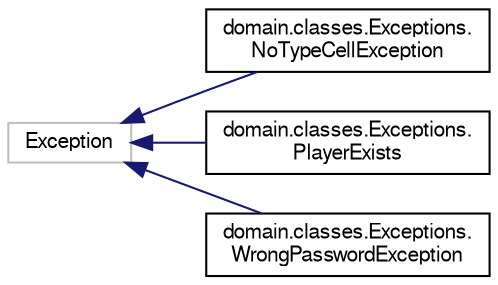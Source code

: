 digraph "Representación gráfica de la clase"
{
 // LATEX_PDF_SIZE
  edge [fontname="FreeSans",fontsize="10",labelfontname="FreeSans",labelfontsize="10"];
  node [fontname="FreeSans",fontsize="10",shape=record];
  rankdir="LR";
  Node35 [label="Exception",height=0.2,width=0.4,color="grey75", fillcolor="white", style="filled",tooltip=" "];
  Node35 -> Node0 [dir="back",color="midnightblue",fontsize="10",style="solid",fontname="FreeSans"];
  Node0 [label="domain.classes.Exceptions.\lNoTypeCellException",height=0.2,width=0.4,color="black", fillcolor="white", style="filled",URL="$classdomain_1_1classes_1_1_exceptions_1_1_no_type_cell_exception.html",tooltip="Clase NoTypeCellException que contiene la constructora para que salte la excepción."];
  Node35 -> Node37 [dir="back",color="midnightblue",fontsize="10",style="solid",fontname="FreeSans"];
  Node37 [label="domain.classes.Exceptions.\lPlayerExists",height=0.2,width=0.4,color="black", fillcolor="white", style="filled",URL="$classdomain_1_1classes_1_1_exceptions_1_1_player_exists.html",tooltip="Clase PlayerExists que contiene la constructora para que salte la excepción."];
  Node35 -> Node38 [dir="back",color="midnightblue",fontsize="10",style="solid",fontname="FreeSans"];
  Node38 [label="domain.classes.Exceptions.\lWrongPasswordException",height=0.2,width=0.4,color="black", fillcolor="white", style="filled",URL="$classdomain_1_1classes_1_1_exceptions_1_1_wrong_password_exception.html",tooltip="Clase WrongPasswordException que contiene la constructora para que salte la excepción."];
}
